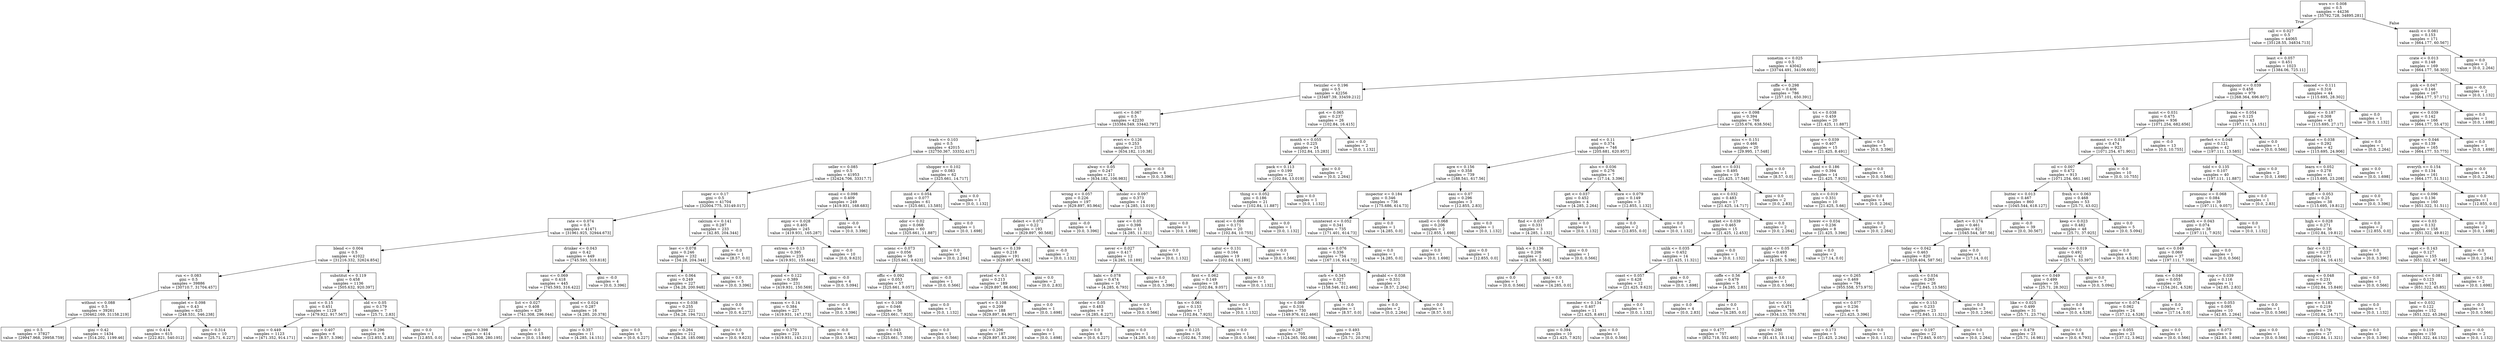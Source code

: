 digraph Tree {
node [shape=box] ;
0 [label="wors <= 0.008\ngini = 0.5\nsamples = 44236\nvalue = [35792.728, 34895.281]"] ;
1 [label="call <= 0.027\ngini = 0.5\nsamples = 44065\nvalue = [35128.55, 34834.713]"] ;
0 -> 1 [labeldistance=2.5, labelangle=45, headlabel="True"] ;
2 [label="sometim <= 0.025\ngini = 0.5\nsamples = 43042\nvalue = [33744.491, 34109.603]"] ;
1 -> 2 ;
3 [label="twizzler <= 0.196\ngini = 0.5\nsamples = 42256\nvalue = [33487.39, 33459.212]"] ;
2 -> 3 ;
4 [label="sorri <= 0.067\ngini = 0.5\nsamples = 42230\nvalue = [33384.549, 33442.797]"] ;
3 -> 4 ;
5 [label="trash <= 0.103\ngini = 0.5\nsamples = 42015\nvalue = [32750.367, 33332.417]"] ;
4 -> 5 ;
6 [label="seller <= 0.085\ngini = 0.5\nsamples = 41953\nvalue = [32424.706, 33317.7]"] ;
5 -> 6 ;
7 [label="super <= 0.17\ngini = 0.5\nsamples = 41704\nvalue = [32004.775, 33149.017]"] ;
6 -> 7 ;
8 [label="rate <= 0.074\ngini = 0.5\nsamples = 41471\nvalue = [31961.925, 32944.673]"] ;
7 -> 8 ;
9 [label="blend <= 0.004\ngini = 0.5\nsamples = 41022\nvalue = [31216.332, 32624.854]"] ;
8 -> 9 ;
10 [label="run <= 0.083\ngini = 0.5\nsamples = 39886\nvalue = [30710.7, 31704.457]"] ;
9 -> 10 ;
11 [label="without <= 0.088\ngini = 0.5\nsamples = 39261\nvalue = [30462.169, 31158.219]"] ;
10 -> 11 ;
12 [label="gini = 0.5\nsamples = 37827\nvalue = [29947.968, 29958.759]"] ;
11 -> 12 ;
13 [label="gini = 0.42\nsamples = 1434\nvalue = [514.202, 1199.46]"] ;
11 -> 13 ;
14 [label="complet <= 0.098\ngini = 0.43\nsamples = 625\nvalue = [248.531, 546.238]"] ;
10 -> 14 ;
15 [label="gini = 0.414\nsamples = 615\nvalue = [222.821, 540.012]"] ;
14 -> 15 ;
16 [label="gini = 0.314\nsamples = 10\nvalue = [25.71, 6.227]"] ;
14 -> 16 ;
17 [label="substitut <= 0.119\ngini = 0.458\nsamples = 1136\nvalue = [505.632, 920.397]"] ;
9 -> 17 ;
18 [label="isnt <= 0.15\ngini = 0.451\nsamples = 1129\nvalue = [479.922, 917.567]"] ;
17 -> 18 ;
19 [label="gini = 0.449\nsamples = 1123\nvalue = [471.352, 914.171]"] ;
18 -> 19 ;
20 [label="gini = 0.407\nsamples = 6\nvalue = [8.57, 3.396]"] ;
18 -> 20 ;
21 [label="old <= 0.05\ngini = 0.179\nsamples = 7\nvalue = [25.71, 2.83]"] ;
17 -> 21 ;
22 [label="gini = 0.296\nsamples = 6\nvalue = [12.855, 2.83]"] ;
21 -> 22 ;
23 [label="gini = 0.0\nsamples = 1\nvalue = [12.855, 0.0]"] ;
21 -> 23 ;
24 [label="drinker <= 0.043\ngini = 0.42\nsamples = 449\nvalue = [745.593, 319.818]"] ;
8 -> 24 ;
25 [label="sauc <= 0.069\ngini = 0.418\nsamples = 445\nvalue = [745.593, 316.422]"] ;
24 -> 25 ;
26 [label="list <= 0.027\ngini = 0.408\nsamples = 429\nvalue = [741.308, 296.044]"] ;
25 -> 26 ;
27 [label="gini = 0.398\nsamples = 414\nvalue = [741.308, 280.195]"] ;
26 -> 27 ;
28 [label="gini = -0.0\nsamples = 15\nvalue = [0.0, 15.849]"] ;
26 -> 28 ;
29 [label="good <= 0.024\ngini = 0.287\nsamples = 16\nvalue = [4.285, 20.378]"] ;
25 -> 29 ;
30 [label="gini = 0.357\nsamples = 11\nvalue = [4.285, 14.151]"] ;
29 -> 30 ;
31 [label="gini = 0.0\nsamples = 5\nvalue = [0.0, 6.227]"] ;
29 -> 31 ;
32 [label="gini = -0.0\nsamples = 4\nvalue = [0.0, 3.396]"] ;
24 -> 32 ;
33 [label="calcium <= 0.141\ngini = 0.287\nsamples = 233\nvalue = [42.85, 204.344]"] ;
7 -> 33 ;
34 [label="leav <= 0.078\ngini = 0.246\nsamples = 232\nvalue = [34.28, 204.344]"] ;
33 -> 34 ;
35 [label="everi <= 0.064\ngini = 0.249\nsamples = 227\nvalue = [34.28, 200.948]"] ;
34 -> 35 ;
36 [label="expens <= 0.038\ngini = 0.255\nsamples = 221\nvalue = [34.28, 194.721]"] ;
35 -> 36 ;
37 [label="gini = 0.264\nsamples = 212\nvalue = [34.28, 185.098]"] ;
36 -> 37 ;
38 [label="gini = 0.0\nsamples = 9\nvalue = [0.0, 9.623]"] ;
36 -> 38 ;
39 [label="gini = 0.0\nsamples = 6\nvalue = [0.0, 6.227]"] ;
35 -> 39 ;
40 [label="gini = 0.0\nsamples = 5\nvalue = [0.0, 3.396]"] ;
34 -> 40 ;
41 [label="gini = -0.0\nsamples = 1\nvalue = [8.57, 0.0]"] ;
33 -> 41 ;
42 [label="email <= 0.098\ngini = 0.409\nsamples = 249\nvalue = [419.931, 168.683]"] ;
6 -> 42 ;
43 [label="enjoy <= 0.028\ngini = 0.405\nsamples = 245\nvalue = [419.931, 165.287]"] ;
42 -> 43 ;
44 [label="extrem <= 0.13\ngini = 0.395\nsamples = 235\nvalue = [419.931, 155.664]"] ;
43 -> 44 ;
45 [label="pound <= 0.122\ngini = 0.389\nsamples = 231\nvalue = [419.931, 150.569]"] ;
44 -> 45 ;
46 [label="reason <= 0.14\ngini = 0.384\nsamples = 227\nvalue = [419.931, 147.173]"] ;
45 -> 46 ;
47 [label="gini = 0.379\nsamples = 223\nvalue = [419.931, 143.211]"] ;
46 -> 47 ;
48 [label="gini = -0.0\nsamples = 4\nvalue = [0.0, 3.962]"] ;
46 -> 48 ;
49 [label="gini = -0.0\nsamples = 4\nvalue = [0.0, 3.396]"] ;
45 -> 49 ;
50 [label="gini = -0.0\nsamples = 4\nvalue = [0.0, 5.094]"] ;
44 -> 50 ;
51 [label="gini = -0.0\nsamples = 10\nvalue = [0.0, 9.623]"] ;
43 -> 51 ;
52 [label="gini = -0.0\nsamples = 4\nvalue = [0.0, 3.396]"] ;
42 -> 52 ;
53 [label="shopper <= 0.102\ngini = 0.083\nsamples = 62\nvalue = [325.661, 14.717]"] ;
5 -> 53 ;
54 [label="insid <= 0.054\ngini = 0.077\nsamples = 61\nvalue = [325.661, 13.585]"] ;
53 -> 54 ;
55 [label="odor <= 0.02\ngini = 0.068\nsamples = 60\nvalue = [325.661, 11.887]"] ;
54 -> 55 ;
56 [label="scienc <= 0.073\ngini = 0.056\nsamples = 58\nvalue = [325.661, 9.623]"] ;
55 -> 56 ;
57 [label="offic <= 0.092\ngini = 0.053\nsamples = 57\nvalue = [325.661, 9.057]"] ;
56 -> 57 ;
58 [label="lost <= 0.108\ngini = 0.046\nsamples = 56\nvalue = [325.661, 7.925]"] ;
57 -> 58 ;
59 [label="gini = 0.043\nsamples = 55\nvalue = [325.661, 7.359]"] ;
58 -> 59 ;
60 [label="gini = 0.0\nsamples = 1\nvalue = [0.0, 0.566]"] ;
58 -> 60 ;
61 [label="gini = 0.0\nsamples = 1\nvalue = [0.0, 1.132]"] ;
57 -> 61 ;
62 [label="gini = -0.0\nsamples = 1\nvalue = [0.0, 0.566]"] ;
56 -> 62 ;
63 [label="gini = 0.0\nsamples = 2\nvalue = [0.0, 2.264]"] ;
55 -> 63 ;
64 [label="gini = 0.0\nsamples = 1\nvalue = [0.0, 1.698]"] ;
54 -> 64 ;
65 [label="gini = 0.0\nsamples = 1\nvalue = [0.0, 1.132]"] ;
53 -> 65 ;
66 [label="everi <= 0.126\ngini = 0.253\nsamples = 215\nvalue = [634.182, 110.38]"] ;
4 -> 66 ;
67 [label="alway <= 0.05\ngini = 0.247\nsamples = 211\nvalue = [634.182, 106.983]"] ;
66 -> 67 ;
68 [label="wrong <= 0.057\ngini = 0.226\nsamples = 197\nvalue = [629.897, 93.964]"] ;
67 -> 68 ;
69 [label="delect <= 0.072\ngini = 0.22\nsamples = 193\nvalue = [629.897, 90.568]"] ;
68 -> 69 ;
70 [label="hearti <= 0.139\ngini = 0.218\nsamples = 191\nvalue = [629.897, 89.436]"] ;
69 -> 70 ;
71 [label="pretzel <= 0.1\ngini = 0.213\nsamples = 189\nvalue = [629.897, 86.606]"] ;
70 -> 71 ;
72 [label="quart <= 0.108\ngini = 0.209\nsamples = 188\nvalue = [629.897, 84.907]"] ;
71 -> 72 ;
73 [label="gini = 0.206\nsamples = 187\nvalue = [629.897, 83.209]"] ;
72 -> 73 ;
74 [label="gini = 0.0\nsamples = 1\nvalue = [0.0, 1.698]"] ;
72 -> 74 ;
75 [label="gini = 0.0\nsamples = 1\nvalue = [0.0, 1.698]"] ;
71 -> 75 ;
76 [label="gini = 0.0\nsamples = 2\nvalue = [0.0, 2.83]"] ;
70 -> 76 ;
77 [label="gini = -0.0\nsamples = 2\nvalue = [0.0, 1.132]"] ;
69 -> 77 ;
78 [label="gini = -0.0\nsamples = 4\nvalue = [0.0, 3.396]"] ;
68 -> 78 ;
79 [label="intoler <= 0.097\ngini = 0.373\nsamples = 14\nvalue = [4.285, 13.019]"] ;
67 -> 79 ;
80 [label="saw <= 0.05\ngini = 0.398\nsamples = 13\nvalue = [4.285, 11.321]"] ;
79 -> 80 ;
81 [label="never <= 0.027\ngini = 0.417\nsamples = 12\nvalue = [4.285, 10.189]"] ;
80 -> 81 ;
82 [label="babi <= 0.078\ngini = 0.474\nsamples = 10\nvalue = [4.285, 6.793]"] ;
81 -> 82 ;
83 [label="order <= 0.05\ngini = 0.483\nsamples = 9\nvalue = [4.285, 6.227]"] ;
82 -> 83 ;
84 [label="gini = 0.0\nsamples = 8\nvalue = [0.0, 6.227]"] ;
83 -> 84 ;
85 [label="gini = 0.0\nsamples = 1\nvalue = [4.285, 0.0]"] ;
83 -> 85 ;
86 [label="gini = 0.0\nsamples = 1\nvalue = [0.0, 0.566]"] ;
82 -> 86 ;
87 [label="gini = 0.0\nsamples = 2\nvalue = [0.0, 3.396]"] ;
81 -> 87 ;
88 [label="gini = 0.0\nsamples = 1\nvalue = [0.0, 1.132]"] ;
80 -> 88 ;
89 [label="gini = 0.0\nsamples = 1\nvalue = [0.0, 1.698]"] ;
79 -> 89 ;
90 [label="gini = -0.0\nsamples = 4\nvalue = [0.0, 3.396]"] ;
66 -> 90 ;
91 [label="got <= 0.065\ngini = 0.237\nsamples = 26\nvalue = [102.84, 16.415]"] ;
3 -> 91 ;
92 [label="month <= 0.055\ngini = 0.225\nsamples = 24\nvalue = [102.84, 15.283]"] ;
91 -> 92 ;
93 [label="pack <= 0.113\ngini = 0.199\nsamples = 22\nvalue = [102.84, 13.019]"] ;
92 -> 93 ;
94 [label="thing <= 0.052\ngini = 0.186\nsamples = 21\nvalue = [102.84, 11.887]"] ;
93 -> 94 ;
95 [label="excel <= 0.086\ngini = 0.171\nsamples = 20\nvalue = [102.84, 10.755]"] ;
94 -> 95 ;
96 [label="natur <= 0.131\ngini = 0.164\nsamples = 19\nvalue = [102.84, 10.189]"] ;
95 -> 96 ;
97 [label="first <= 0.062\ngini = 0.149\nsamples = 18\nvalue = [102.84, 9.057]"] ;
96 -> 97 ;
98 [label="fan <= 0.061\ngini = 0.133\nsamples = 17\nvalue = [102.84, 7.925]"] ;
97 -> 98 ;
99 [label="gini = 0.125\nsamples = 16\nvalue = [102.84, 7.359]"] ;
98 -> 99 ;
100 [label="gini = 0.0\nsamples = 1\nvalue = [0.0, 0.566]"] ;
98 -> 100 ;
101 [label="gini = 0.0\nsamples = 1\nvalue = [0.0, 1.132]"] ;
97 -> 101 ;
102 [label="gini = 0.0\nsamples = 1\nvalue = [0.0, 1.132]"] ;
96 -> 102 ;
103 [label="gini = 0.0\nsamples = 1\nvalue = [0.0, 0.566]"] ;
95 -> 103 ;
104 [label="gini = 0.0\nsamples = 1\nvalue = [0.0, 1.132]"] ;
94 -> 104 ;
105 [label="gini = 0.0\nsamples = 1\nvalue = [0.0, 1.132]"] ;
93 -> 105 ;
106 [label="gini = 0.0\nsamples = 2\nvalue = [0.0, 2.264]"] ;
92 -> 106 ;
107 [label="gini = 0.0\nsamples = 2\nvalue = [0.0, 1.132]"] ;
91 -> 107 ;
108 [label="coffe <= 0.298\ngini = 0.406\nsamples = 786\nvalue = [257.101, 650.391]"] ;
2 -> 108 ;
109 [label="sauc <= 0.098\ngini = 0.394\nsamples = 766\nvalue = [235.676, 638.504]"] ;
108 -> 109 ;
110 [label="end <= 0.11\ngini = 0.374\nsamples = 746\nvalue = [205.681, 620.957]"] ;
109 -> 110 ;
111 [label="agre <= 0.156\ngini = 0.358\nsamples = 739\nvalue = [188.541, 617.56]"] ;
110 -> 111 ;
112 [label="inspector <= 0.184\ngini = 0.346\nsamples = 736\nvalue = [175.686, 614.73]"] ;
111 -> 112 ;
113 [label="uninterest <= 0.052\ngini = 0.341\nsamples = 735\nvalue = [171.401, 614.73]"] ;
112 -> 113 ;
114 [label="asian <= 0.076\ngini = 0.336\nsamples = 734\nvalue = [167.116, 614.73]"] ;
113 -> 114 ;
115 [label="carb <= 0.345\ngini = 0.327\nsamples = 731\nvalue = [158.546, 612.466]"] ;
114 -> 115 ;
116 [label="big <= 0.089\ngini = 0.316\nsamples = 730\nvalue = [149.976, 612.466]"] ;
115 -> 116 ;
117 [label="gini = 0.287\nsamples = 705\nvalue = [124.265, 592.088]"] ;
116 -> 117 ;
118 [label="gini = 0.493\nsamples = 25\nvalue = [25.71, 20.378]"] ;
116 -> 118 ;
119 [label="gini = -0.0\nsamples = 1\nvalue = [8.57, 0.0]"] ;
115 -> 119 ;
120 [label="probabl <= 0.038\ngini = 0.331\nsamples = 3\nvalue = [8.57, 2.264]"] ;
114 -> 120 ;
121 [label="gini = 0.0\nsamples = 2\nvalue = [0.0, 2.264]"] ;
120 -> 121 ;
122 [label="gini = 0.0\nsamples = 1\nvalue = [8.57, 0.0]"] ;
120 -> 122 ;
123 [label="gini = 0.0\nsamples = 1\nvalue = [4.285, 0.0]"] ;
113 -> 123 ;
124 [label="gini = 0.0\nsamples = 1\nvalue = [4.285, 0.0]"] ;
112 -> 124 ;
125 [label="easi <= 0.07\ngini = 0.296\nsamples = 3\nvalue = [12.855, 2.83]"] ;
111 -> 125 ;
126 [label="smell <= 0.068\ngini = 0.206\nsamples = 2\nvalue = [12.855, 1.698]"] ;
125 -> 126 ;
127 [label="gini = 0.0\nsamples = 1\nvalue = [0.0, 1.698]"] ;
126 -> 127 ;
128 [label="gini = 0.0\nsamples = 1\nvalue = [12.855, 0.0]"] ;
126 -> 128 ;
129 [label="gini = 0.0\nsamples = 1\nvalue = [0.0, 1.132]"] ;
125 -> 129 ;
130 [label="also <= 0.036\ngini = 0.276\nsamples = 7\nvalue = [17.14, 3.396]"] ;
110 -> 130 ;
131 [label="get <= 0.037\ngini = 0.452\nsamples = 4\nvalue = [4.285, 2.264]"] ;
130 -> 131 ;
132 [label="find <= 0.037\ngini = 0.331\nsamples = 3\nvalue = [4.285, 1.132]"] ;
131 -> 132 ;
133 [label="blah <= 0.136\ngini = 0.206\nsamples = 2\nvalue = [4.285, 0.566]"] ;
132 -> 133 ;
134 [label="gini = 0.0\nsamples = 1\nvalue = [0.0, 0.566]"] ;
133 -> 134 ;
135 [label="gini = 0.0\nsamples = 1\nvalue = [4.285, 0.0]"] ;
133 -> 135 ;
136 [label="gini = 0.0\nsamples = 1\nvalue = [0.0, 0.566]"] ;
132 -> 136 ;
137 [label="gini = 0.0\nsamples = 1\nvalue = [0.0, 1.132]"] ;
131 -> 137 ;
138 [label="store <= 0.079\ngini = 0.149\nsamples = 3\nvalue = [12.855, 1.132]"] ;
130 -> 138 ;
139 [label="gini = 0.0\nsamples = 2\nvalue = [12.855, 0.0]"] ;
138 -> 139 ;
140 [label="gini = 0.0\nsamples = 1\nvalue = [0.0, 1.132]"] ;
138 -> 140 ;
141 [label="miss <= 0.151\ngini = 0.466\nsamples = 20\nvalue = [29.995, 17.548]"] ;
109 -> 141 ;
142 [label="sheet <= 0.031\ngini = 0.495\nsamples = 19\nvalue = [21.425, 17.548]"] ;
141 -> 142 ;
143 [label="can <= 0.032\ngini = 0.483\nsamples = 17\nvalue = [21.425, 14.717]"] ;
142 -> 143 ;
144 [label="market <= 0.039\ngini = 0.465\nsamples = 15\nvalue = [21.425, 12.453]"] ;
143 -> 144 ;
145 [label="unlik <= 0.035\ngini = 0.452\nsamples = 14\nvalue = [21.425, 11.321]"] ;
144 -> 145 ;
146 [label="coast <= 0.057\ngini = 0.428\nsamples = 12\nvalue = [21.425, 9.623]"] ;
145 -> 146 ;
147 [label="member <= 0.134\ngini = 0.407\nsamples = 11\nvalue = [21.425, 8.491]"] ;
146 -> 147 ;
148 [label="gini = 0.394\nsamples = 10\nvalue = [21.425, 7.925]"] ;
147 -> 148 ;
149 [label="gini = 0.0\nsamples = 1\nvalue = [0.0, 0.566]"] ;
147 -> 149 ;
150 [label="gini = 0.0\nsamples = 1\nvalue = [0.0, 1.132]"] ;
146 -> 150 ;
151 [label="gini = 0.0\nsamples = 2\nvalue = [0.0, 1.698]"] ;
145 -> 151 ;
152 [label="gini = 0.0\nsamples = 1\nvalue = [0.0, 1.132]"] ;
144 -> 152 ;
153 [label="gini = 0.0\nsamples = 2\nvalue = [0.0, 2.264]"] ;
143 -> 153 ;
154 [label="gini = 0.0\nsamples = 2\nvalue = [0.0, 2.83]"] ;
142 -> 154 ;
155 [label="gini = 0.0\nsamples = 1\nvalue = [8.57, 0.0]"] ;
141 -> 155 ;
156 [label="tri <= 0.038\ngini = 0.459\nsamples = 20\nvalue = [21.425, 11.887]"] ;
108 -> 156 ;
157 [label="ignor <= 0.039\ngini = 0.407\nsamples = 15\nvalue = [21.425, 8.491]"] ;
156 -> 157 ;
158 [label="altoid <= 0.186\ngini = 0.394\nsamples = 14\nvalue = [21.425, 7.925]"] ;
157 -> 158 ;
159 [label="rich <= 0.019\ngini = 0.331\nsamples = 10\nvalue = [21.425, 5.66]"] ;
158 -> 159 ;
160 [label="howev <= 0.034\ngini = 0.236\nsamples = 8\nvalue = [21.425, 3.396]"] ;
159 -> 160 ;
161 [label="might <= 0.05\ngini = 0.493\nsamples = 6\nvalue = [4.285, 3.396]"] ;
160 -> 161 ;
162 [label="coffe <= 0.56\ngini = 0.479\nsamples = 5\nvalue = [4.285, 2.83]"] ;
161 -> 162 ;
163 [label="gini = 0.0\nsamples = 4\nvalue = [0.0, 2.83]"] ;
162 -> 163 ;
164 [label="gini = 0.0\nsamples = 1\nvalue = [4.285, 0.0]"] ;
162 -> 164 ;
165 [label="gini = 0.0\nsamples = 1\nvalue = [0.0, 0.566]"] ;
161 -> 165 ;
166 [label="gini = 0.0\nsamples = 2\nvalue = [17.14, 0.0]"] ;
160 -> 166 ;
167 [label="gini = 0.0\nsamples = 2\nvalue = [0.0, 2.264]"] ;
159 -> 167 ;
168 [label="gini = 0.0\nsamples = 4\nvalue = [0.0, 2.264]"] ;
158 -> 168 ;
169 [label="gini = 0.0\nsamples = 1\nvalue = [0.0, 0.566]"] ;
157 -> 169 ;
170 [label="gini = 0.0\nsamples = 5\nvalue = [0.0, 3.396]"] ;
156 -> 170 ;
171 [label="least <= 0.057\ngini = 0.451\nsamples = 1023\nvalue = [1384.06, 725.11]"] ;
1 -> 171 ;
172 [label="disappoint <= 0.039\ngini = 0.458\nsamples = 979\nvalue = [1268.364, 696.807]"] ;
171 -> 172 ;
173 [label="moist <= 0.031\ngini = 0.475\nsamples = 936\nvalue = [1071.254, 682.656]"] ;
172 -> 173 ;
174 [label="moment <= 0.018\ngini = 0.474\nsamples = 923\nvalue = [1071.254, 671.901]"] ;
173 -> 174 ;
175 [label="oil <= 0.007\ngini = 0.472\nsamples = 913\nvalue = [1071.254, 661.146]"] ;
174 -> 175 ;
176 [label="butter <= 0.013\ngini = 0.467\nsamples = 860\nvalue = [1045.544, 618.127]"] ;
175 -> 176 ;
177 [label="allert <= 0.174\ngini = 0.461\nsamples = 821\nvalue = [1045.544, 587.56]"] ;
176 -> 177 ;
178 [label="today <= 0.042\ngini = 0.463\nsamples = 820\nvalue = [1028.404, 587.56]"] ;
177 -> 178 ;
179 [label="soup <= 0.265\ngini = 0.469\nsamples = 794\nvalue = [955.558, 573.975]"] ;
178 -> 179 ;
180 [label="list <= 0.01\ngini = 0.471\nsamples = 788\nvalue = [934.133, 570.578]"] ;
179 -> 180 ;
181 [label="gini = 0.477\nsamples = 757\nvalue = [852.718, 552.465]"] ;
180 -> 181 ;
182 [label="gini = 0.298\nsamples = 31\nvalue = [81.415, 18.114]"] ;
180 -> 182 ;
183 [label="wont <= 0.077\ngini = 0.236\nsamples = 6\nvalue = [21.425, 3.396]"] ;
179 -> 183 ;
184 [label="gini = 0.173\nsamples = 5\nvalue = [21.425, 2.264]"] ;
183 -> 184 ;
185 [label="gini = 0.0\nsamples = 1\nvalue = [0.0, 1.132]"] ;
183 -> 185 ;
186 [label="south <= 0.034\ngini = 0.265\nsamples = 26\nvalue = [72.845, 13.585]"] ;
178 -> 186 ;
187 [label="code <= 0.153\ngini = 0.233\nsamples = 23\nvalue = [72.845, 11.321]"] ;
186 -> 187 ;
188 [label="gini = 0.197\nsamples = 22\nvalue = [72.845, 9.057]"] ;
187 -> 188 ;
189 [label="gini = 0.0\nsamples = 1\nvalue = [0.0, 2.264]"] ;
187 -> 189 ;
190 [label="gini = 0.0\nsamples = 3\nvalue = [0.0, 2.264]"] ;
186 -> 190 ;
191 [label="gini = 0.0\nsamples = 1\nvalue = [17.14, 0.0]"] ;
177 -> 191 ;
192 [label="gini = -0.0\nsamples = 39\nvalue = [0.0, 30.567]"] ;
176 -> 192 ;
193 [label="fresh <= 0.063\ngini = 0.468\nsamples = 53\nvalue = [25.71, 43.02]"] ;
175 -> 193 ;
194 [label="keep <= 0.023\ngini = 0.482\nsamples = 48\nvalue = [25.71, 37.925]"] ;
193 -> 194 ;
195 [label="wonder <= 0.019\ngini = 0.492\nsamples = 42\nvalue = [25.71, 33.397]"] ;
194 -> 195 ;
196 [label="spice <= 0.049\ngini = 0.499\nsamples = 35\nvalue = [25.71, 28.302]"] ;
195 -> 196 ;
197 [label="like <= 0.025\ngini = 0.499\nsamples = 31\nvalue = [25.71, 23.774]"] ;
196 -> 197 ;
198 [label="gini = 0.479\nsamples = 23\nvalue = [25.71, 16.981]"] ;
197 -> 198 ;
199 [label="gini = 0.0\nsamples = 8\nvalue = [0.0, 6.793]"] ;
197 -> 199 ;
200 [label="gini = 0.0\nsamples = 4\nvalue = [0.0, 4.528]"] ;
196 -> 200 ;
201 [label="gini = 0.0\nsamples = 7\nvalue = [0.0, 5.094]"] ;
195 -> 201 ;
202 [label="gini = 0.0\nsamples = 6\nvalue = [0.0, 4.528]"] ;
194 -> 202 ;
203 [label="gini = 0.0\nsamples = 5\nvalue = [0.0, 5.094]"] ;
193 -> 203 ;
204 [label="gini = -0.0\nsamples = 10\nvalue = [0.0, 10.755]"] ;
174 -> 204 ;
205 [label="gini = -0.0\nsamples = 13\nvalue = [0.0, 10.755]"] ;
173 -> 205 ;
206 [label="break <= 0.054\ngini = 0.125\nsamples = 43\nvalue = [197.111, 14.151]"] ;
172 -> 206 ;
207 [label="perfect <= 0.048\ngini = 0.121\nsamples = 42\nvalue = [197.111, 13.585]"] ;
206 -> 207 ;
208 [label="told <= 0.135\ngini = 0.107\nsamples = 40\nvalue = [197.111, 11.887]"] ;
207 -> 208 ;
209 [label="pronounc <= 0.068\ngini = 0.084\nsamples = 39\nvalue = [197.111, 9.057]"] ;
208 -> 209 ;
210 [label="smooth <= 0.043\ngini = 0.074\nsamples = 38\nvalue = [197.111, 7.925]"] ;
209 -> 210 ;
211 [label="tast <= 0.049\ngini = 0.069\nsamples = 37\nvalue = [197.111, 7.359]"] ;
210 -> 211 ;
212 [label="item <= 0.046\ngini = 0.055\nsamples = 26\nvalue = [154.261, 4.528]"] ;
211 -> 212 ;
213 [label="superior <= 0.074\ngini = 0.062\nsamples = 24\nvalue = [137.12, 4.528]"] ;
212 -> 213 ;
214 [label="gini = 0.055\nsamples = 23\nvalue = [137.12, 3.962]"] ;
213 -> 214 ;
215 [label="gini = 0.0\nsamples = 1\nvalue = [0.0, 0.566]"] ;
213 -> 215 ;
216 [label="gini = 0.0\nsamples = 2\nvalue = [17.14, 0.0]"] ;
212 -> 216 ;
217 [label="cup <= 0.039\ngini = 0.116\nsamples = 11\nvalue = [42.85, 2.83]"] ;
211 -> 217 ;
218 [label="happi <= 0.053\ngini = 0.095\nsamples = 10\nvalue = [42.85, 2.264]"] ;
217 -> 218 ;
219 [label="gini = 0.073\nsamples = 9\nvalue = [42.85, 1.698]"] ;
218 -> 219 ;
220 [label="gini = 0.0\nsamples = 1\nvalue = [0.0, 0.566]"] ;
218 -> 220 ;
221 [label="gini = 0.0\nsamples = 1\nvalue = [0.0, 0.566]"] ;
217 -> 221 ;
222 [label="gini = 0.0\nsamples = 1\nvalue = [0.0, 0.566]"] ;
210 -> 222 ;
223 [label="gini = 0.0\nsamples = 1\nvalue = [0.0, 1.132]"] ;
209 -> 223 ;
224 [label="gini = 0.0\nsamples = 1\nvalue = [0.0, 2.83]"] ;
208 -> 224 ;
225 [label="gini = 0.0\nsamples = 2\nvalue = [0.0, 1.698]"] ;
207 -> 225 ;
226 [label="gini = 0.0\nsamples = 1\nvalue = [0.0, 0.566]"] ;
206 -> 226 ;
227 [label="conced <= 0.111\ngini = 0.316\nsamples = 44\nvalue = [115.695, 28.302]"] ;
171 -> 227 ;
228 [label="kidney <= 0.187\ngini = 0.308\nsamples = 43\nvalue = [115.695, 27.17]"] ;
227 -> 228 ;
229 [label="donat <= 0.038\ngini = 0.292\nsamples = 42\nvalue = [115.695, 24.906]"] ;
228 -> 229 ;
230 [label="learn <= 0.052\ngini = 0.278\nsamples = 41\nvalue = [115.695, 23.208]"] ;
229 -> 230 ;
231 [label="stuff <= 0.053\ngini = 0.25\nsamples = 38\nvalue = [115.695, 19.812]"] ;
230 -> 231 ;
232 [label="high <= 0.028\ngini = 0.271\nsamples = 36\nvalue = [102.84, 19.812]"] ;
231 -> 232 ;
233 [label="fair <= 0.12\ngini = 0.237\nsamples = 31\nvalue = [102.84, 16.415]"] ;
232 -> 233 ;
234 [label="orang <= 0.048\ngini = 0.231\nsamples = 30\nvalue = [102.84, 15.849]"] ;
233 -> 234 ;
235 [label="piec <= 0.183\ngini = 0.219\nsamples = 29\nvalue = [102.84, 14.717]"] ;
234 -> 235 ;
236 [label="gini = 0.179\nsamples = 27\nvalue = [102.84, 11.321]"] ;
235 -> 236 ;
237 [label="gini = 0.0\nsamples = 2\nvalue = [0.0, 3.396]"] ;
235 -> 237 ;
238 [label="gini = 0.0\nsamples = 1\nvalue = [0.0, 1.132]"] ;
234 -> 238 ;
239 [label="gini = 0.0\nsamples = 1\nvalue = [0.0, 0.566]"] ;
233 -> 239 ;
240 [label="gini = 0.0\nsamples = 5\nvalue = [0.0, 3.396]"] ;
232 -> 240 ;
241 [label="gini = 0.0\nsamples = 2\nvalue = [12.855, 0.0]"] ;
231 -> 241 ;
242 [label="gini = 0.0\nsamples = 3\nvalue = [0.0, 3.396]"] ;
230 -> 242 ;
243 [label="gini = 0.0\nsamples = 1\nvalue = [0.0, 1.698]"] ;
229 -> 243 ;
244 [label="gini = 0.0\nsamples = 1\nvalue = [0.0, 2.264]"] ;
228 -> 244 ;
245 [label="gini = 0.0\nsamples = 1\nvalue = [0.0, 1.132]"] ;
227 -> 245 ;
246 [label="easili <= 0.081\ngini = 0.153\nsamples = 171\nvalue = [664.177, 60.567]"] ;
0 -> 246 [labeldistance=2.5, labelangle=-45, headlabel="False"] ;
247 [label="crate <= 0.013\ngini = 0.148\nsamples = 169\nvalue = [664.177, 58.303]"] ;
246 -> 247 ;
248 [label="pick <= 0.047\ngini = 0.146\nsamples = 167\nvalue = [664.177, 57.171]"] ;
247 -> 248 ;
249 [label="grew <= 0.039\ngini = 0.142\nsamples = 166\nvalue = [664.177, 55.473]"] ;
248 -> 249 ;
250 [label="grape <= 0.046\ngini = 0.139\nsamples = 165\nvalue = [664.177, 53.775]"] ;
249 -> 250 ;
251 [label="everyth <= 0.154\ngini = 0.134\nsamples = 161\nvalue = [664.177, 51.511]"] ;
250 -> 251 ;
252 [label="figur <= 0.096\ngini = 0.136\nsamples = 160\nvalue = [651.322, 51.511]"] ;
251 -> 252 ;
253 [label="wow <= 0.03\ngini = 0.132\nsamples = 158\nvalue = [651.322, 49.812]"] ;
252 -> 253 ;
254 [label="veget <= 0.143\ngini = 0.127\nsamples = 155\nvalue = [651.322, 47.548]"] ;
253 -> 254 ;
255 [label="osteoporosi <= 0.081\ngini = 0.123\nsamples = 153\nvalue = [651.322, 45.85]"] ;
254 -> 255 ;
256 [label="bed <= 0.032\ngini = 0.122\nsamples = 152\nvalue = [651.322, 45.284]"] ;
255 -> 256 ;
257 [label="gini = 0.119\nsamples = 150\nvalue = [651.322, 44.152]"] ;
256 -> 257 ;
258 [label="gini = -0.0\nsamples = 2\nvalue = [0.0, 1.132]"] ;
256 -> 258 ;
259 [label="gini = -0.0\nsamples = 1\nvalue = [0.0, 0.566]"] ;
255 -> 259 ;
260 [label="gini = 0.0\nsamples = 2\nvalue = [0.0, 1.698]"] ;
254 -> 260 ;
261 [label="gini = -0.0\nsamples = 3\nvalue = [0.0, 2.264]"] ;
253 -> 261 ;
262 [label="gini = 0.0\nsamples = 2\nvalue = [0.0, 1.698]"] ;
252 -> 262 ;
263 [label="gini = 0.0\nsamples = 1\nvalue = [12.855, 0.0]"] ;
251 -> 263 ;
264 [label="gini = -0.0\nsamples = 4\nvalue = [0.0, 2.264]"] ;
250 -> 264 ;
265 [label="gini = 0.0\nsamples = 1\nvalue = [0.0, 1.698]"] ;
249 -> 265 ;
266 [label="gini = 0.0\nsamples = 1\nvalue = [0.0, 1.698]"] ;
248 -> 266 ;
267 [label="gini = -0.0\nsamples = 2\nvalue = [0.0, 1.132]"] ;
247 -> 267 ;
268 [label="gini = 0.0\nsamples = 2\nvalue = [0.0, 2.264]"] ;
246 -> 268 ;
}